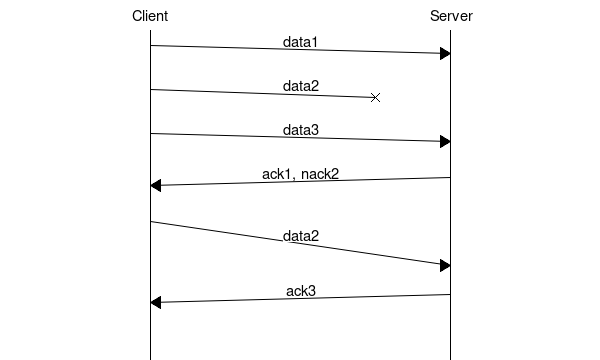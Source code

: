 #!/home/mmcternan/projects/mscgen_0.20/packaging/manual/buildstage/static/../../binstage/static/mscgen-0.20/bin/mscgen -Tpng
#
# client_server.msc : Sample msc input file utilising the colours
#
# This file is PUBLIC DOMAIN and may be freely reproduced,  distributed,
# transmitted, used, modified, built upon, or otherwise exploited by
# anyone for any purpose, commercial or non-commercial, and in any way,
# including by methods that have not yet been invented or conceived.
#
# This file is provided "AS IS" WITHOUT WARRANTY OF ANY KIND, EITHER
# EXPRESSED OR IMPLIED, INCLUDING, BUT NOT LIMITED TO, THE IMPLIED
# WARRANTIES OF MERCHANTABILITY AND FITNESS FOR A PARTICULAR PURPOSE.
#

// This sample uses the 'arcgradient' and 'arcskip' attributes to render a more
// traditional network packet diagram for a fictional protcol between a client
// and server.
//
// Run "mscgen -T png -i msg_types.msc -o msg_types.png"
// to transform it into a png and use
// "mscgen -T ismap -i msg_types.msc -o msg_types.ismap"
// to create the ismap.
//
//


msc {
 arcgradient = 8;

 a [label="Client"],b [label="Server"];

 a=>b [label="data1"];
 a-xb [label="data2"];
 a=>b [label="data3"];
 a<=b [label="ack1, nack2"];
 a=>b [label="data2", arcskip="1"];
 |||;
 a<=b [label="ack3"];
 |||;
}


